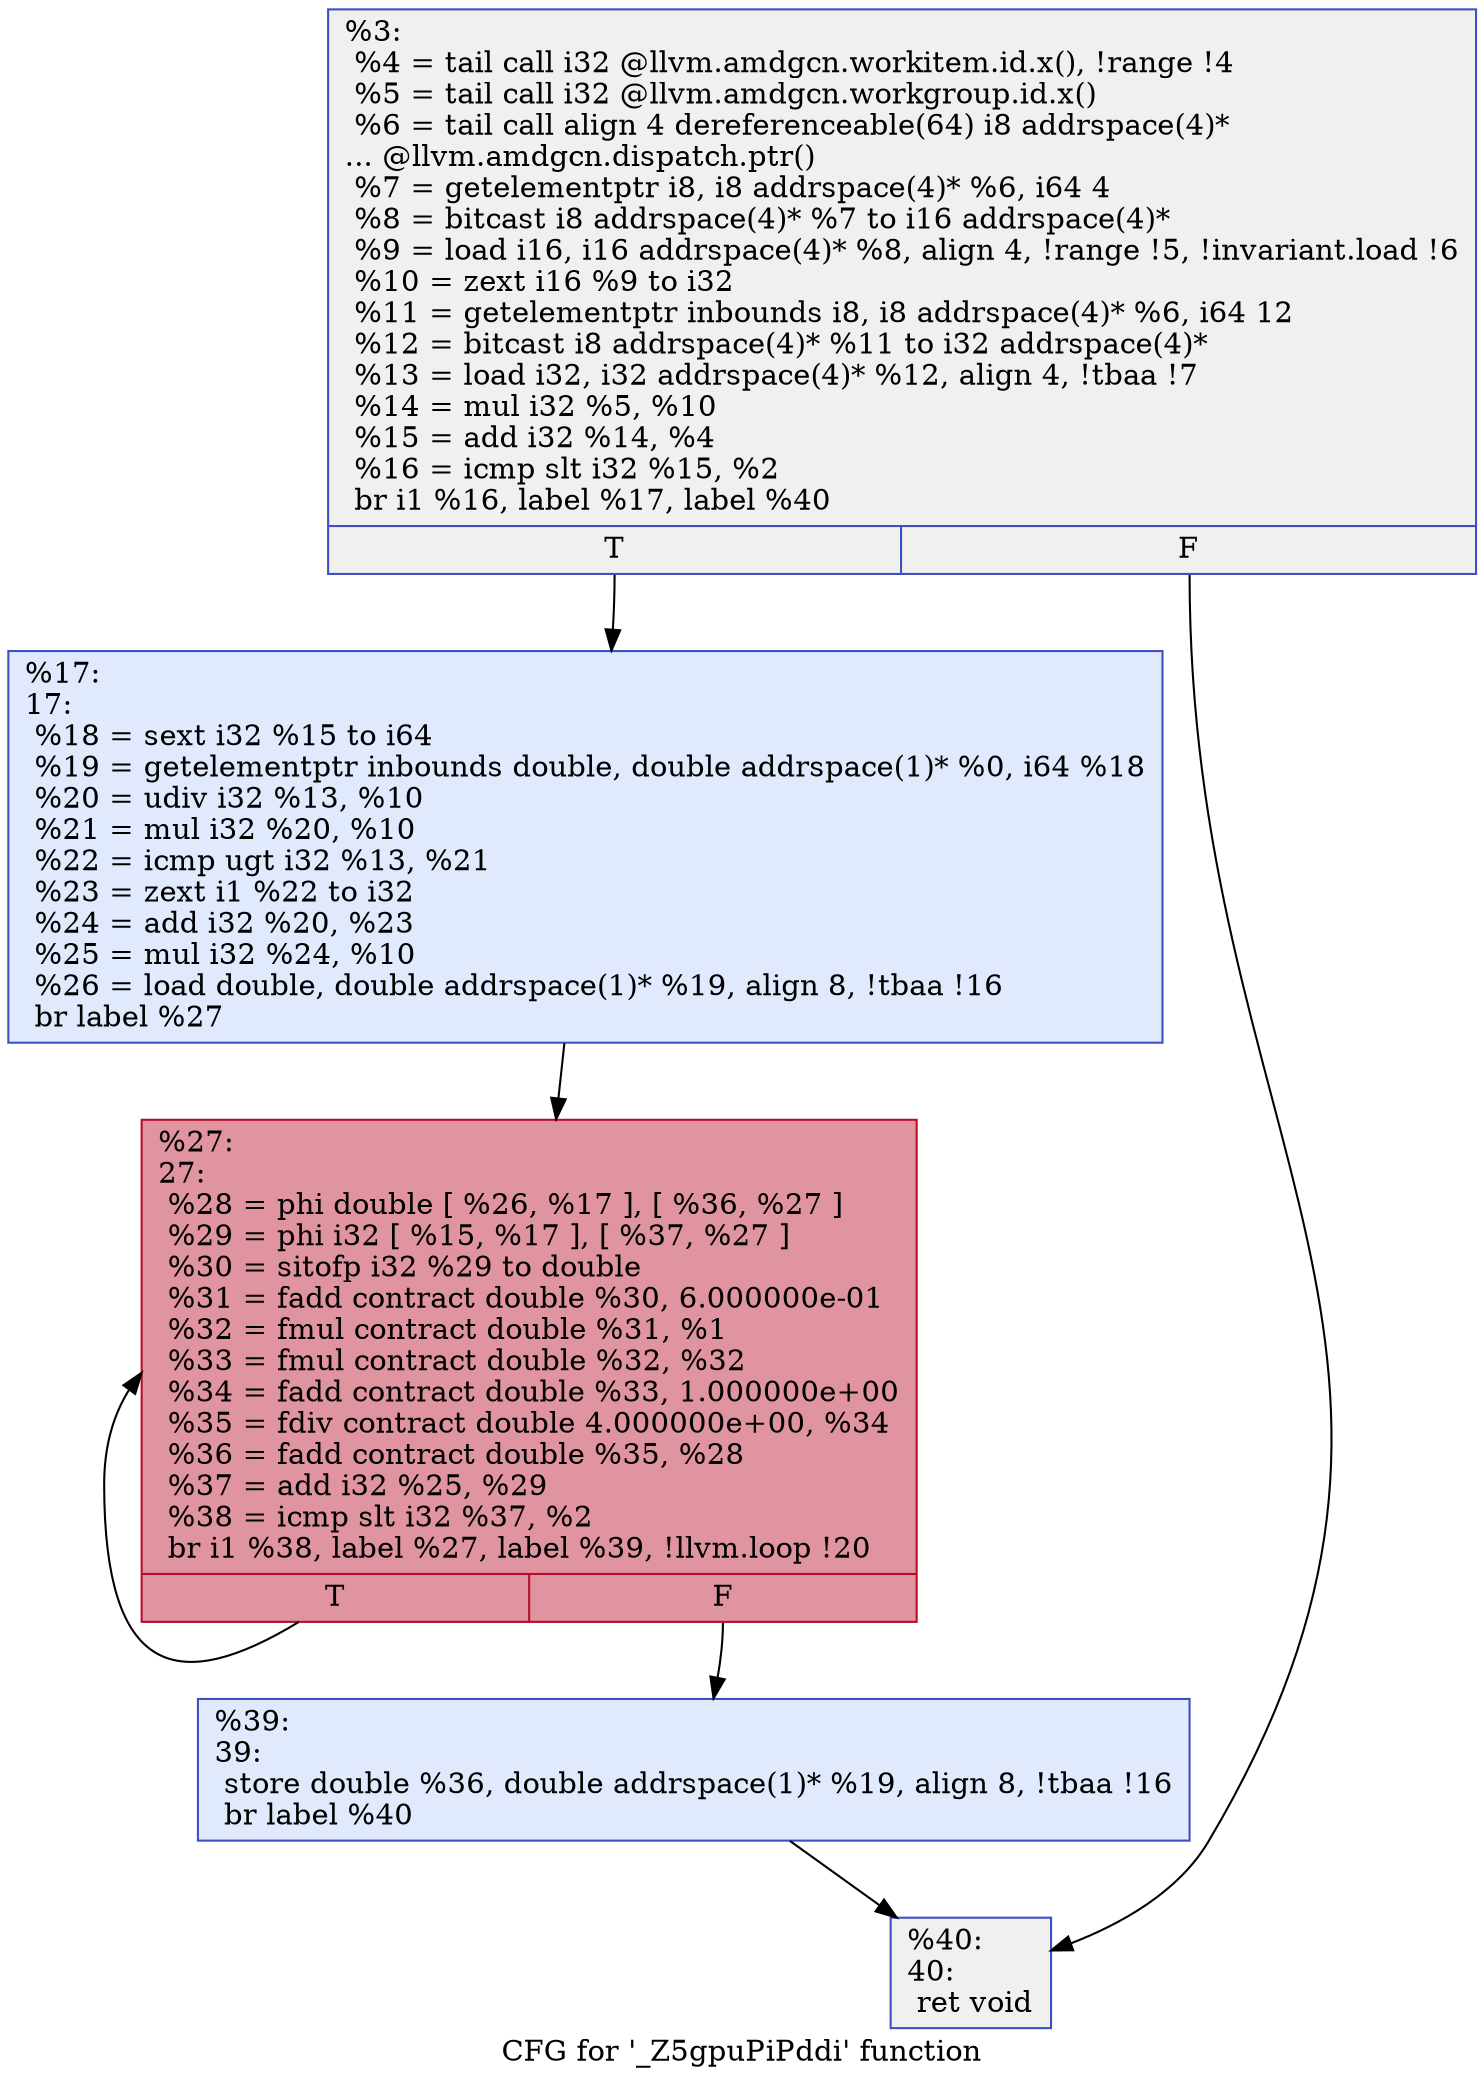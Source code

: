 digraph "CFG for '_Z5gpuPiPddi' function" {
	label="CFG for '_Z5gpuPiPddi' function";

	Node0x4692490 [shape=record,color="#3d50c3ff", style=filled, fillcolor="#dedcdb70",label="{%3:\l  %4 = tail call i32 @llvm.amdgcn.workitem.id.x(), !range !4\l  %5 = tail call i32 @llvm.amdgcn.workgroup.id.x()\l  %6 = tail call align 4 dereferenceable(64) i8 addrspace(4)*\l... @llvm.amdgcn.dispatch.ptr()\l  %7 = getelementptr i8, i8 addrspace(4)* %6, i64 4\l  %8 = bitcast i8 addrspace(4)* %7 to i16 addrspace(4)*\l  %9 = load i16, i16 addrspace(4)* %8, align 4, !range !5, !invariant.load !6\l  %10 = zext i16 %9 to i32\l  %11 = getelementptr inbounds i8, i8 addrspace(4)* %6, i64 12\l  %12 = bitcast i8 addrspace(4)* %11 to i32 addrspace(4)*\l  %13 = load i32, i32 addrspace(4)* %12, align 4, !tbaa !7\l  %14 = mul i32 %5, %10\l  %15 = add i32 %14, %4\l  %16 = icmp slt i32 %15, %2\l  br i1 %16, label %17, label %40\l|{<s0>T|<s1>F}}"];
	Node0x4692490:s0 -> Node0x4693230;
	Node0x4692490:s1 -> Node0x4693df0;
	Node0x4693230 [shape=record,color="#3d50c3ff", style=filled, fillcolor="#b9d0f970",label="{%17:\l17:                                               \l  %18 = sext i32 %15 to i64\l  %19 = getelementptr inbounds double, double addrspace(1)* %0, i64 %18\l  %20 = udiv i32 %13, %10\l  %21 = mul i32 %20, %10\l  %22 = icmp ugt i32 %13, %21\l  %23 = zext i1 %22 to i32\l  %24 = add i32 %20, %23\l  %25 = mul i32 %24, %10\l  %26 = load double, double addrspace(1)* %19, align 8, !tbaa !16\l  br label %27\l}"];
	Node0x4693230 -> Node0x4694ea0;
	Node0x4694ea0 [shape=record,color="#b70d28ff", style=filled, fillcolor="#b70d2870",label="{%27:\l27:                                               \l  %28 = phi double [ %26, %17 ], [ %36, %27 ]\l  %29 = phi i32 [ %15, %17 ], [ %37, %27 ]\l  %30 = sitofp i32 %29 to double\l  %31 = fadd contract double %30, 6.000000e-01\l  %32 = fmul contract double %31, %1\l  %33 = fmul contract double %32, %32\l  %34 = fadd contract double %33, 1.000000e+00\l  %35 = fdiv contract double 4.000000e+00, %34\l  %36 = fadd contract double %35, %28\l  %37 = add i32 %25, %29\l  %38 = icmp slt i32 %37, %2\l  br i1 %38, label %27, label %39, !llvm.loop !20\l|{<s0>T|<s1>F}}"];
	Node0x4694ea0:s0 -> Node0x4694ea0;
	Node0x4694ea0:s1 -> Node0x4696230;
	Node0x4696230 [shape=record,color="#3d50c3ff", style=filled, fillcolor="#b9d0f970",label="{%39:\l39:                                               \l  store double %36, double addrspace(1)* %19, align 8, !tbaa !16\l  br label %40\l}"];
	Node0x4696230 -> Node0x4693df0;
	Node0x4693df0 [shape=record,color="#3d50c3ff", style=filled, fillcolor="#dedcdb70",label="{%40:\l40:                                               \l  ret void\l}"];
}
